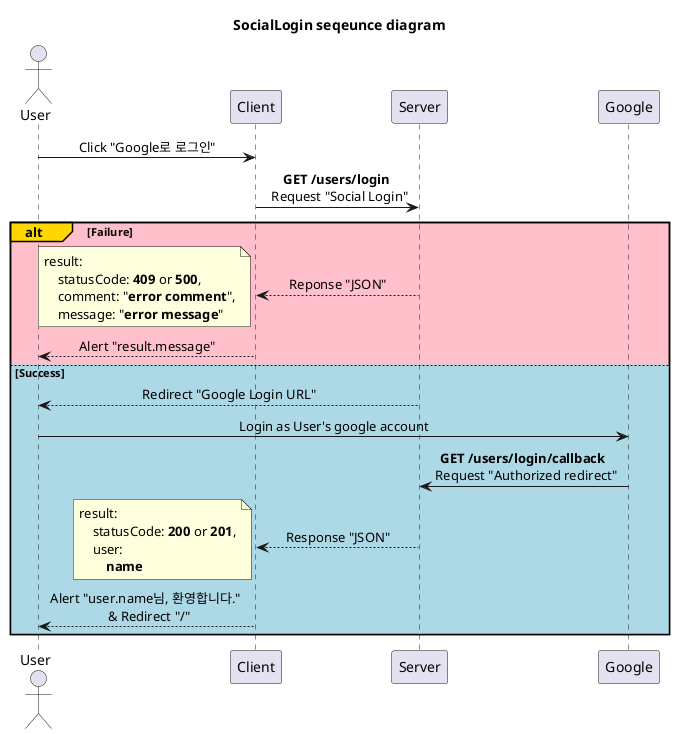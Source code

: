 @startuml socialLogin
'http://localhost:3000/login

title SocialLogin seqeunce diagram

skinparam SequenceMessageAlignment center

participant Google order 40
participant Server order 30
participant Client order 20
actor User order 10

User -> Client: Click "Google로 로그인"
Client -> Server: **GET /users/login** \n Request "Social Login" 

alt#Gold #Pink Failure
    Client <-- Server: Reponse "JSON"
    note left
        result:
            statusCode: **409** or **500**,
            comment: "**error comment**",
            message: "**error message**"
    end note
    User <-- Client: Alert "result.message"

else #LightBlue Success
    User <-- Server: Redirect "Google Login URL"
    User -> Google: Login as User's google account
    Server <- Google: **GET /users/login/callback** \n Request "Authorized redirect"
    Client <-- Server: Response "JSON"
    note left
        result:
            statusCode: **200** or **201**,
            user:
                **name**
    end note
    User <-- Client: Alert "user.name님, 환영합니다." \n & Redirect "/"

end

@enduml